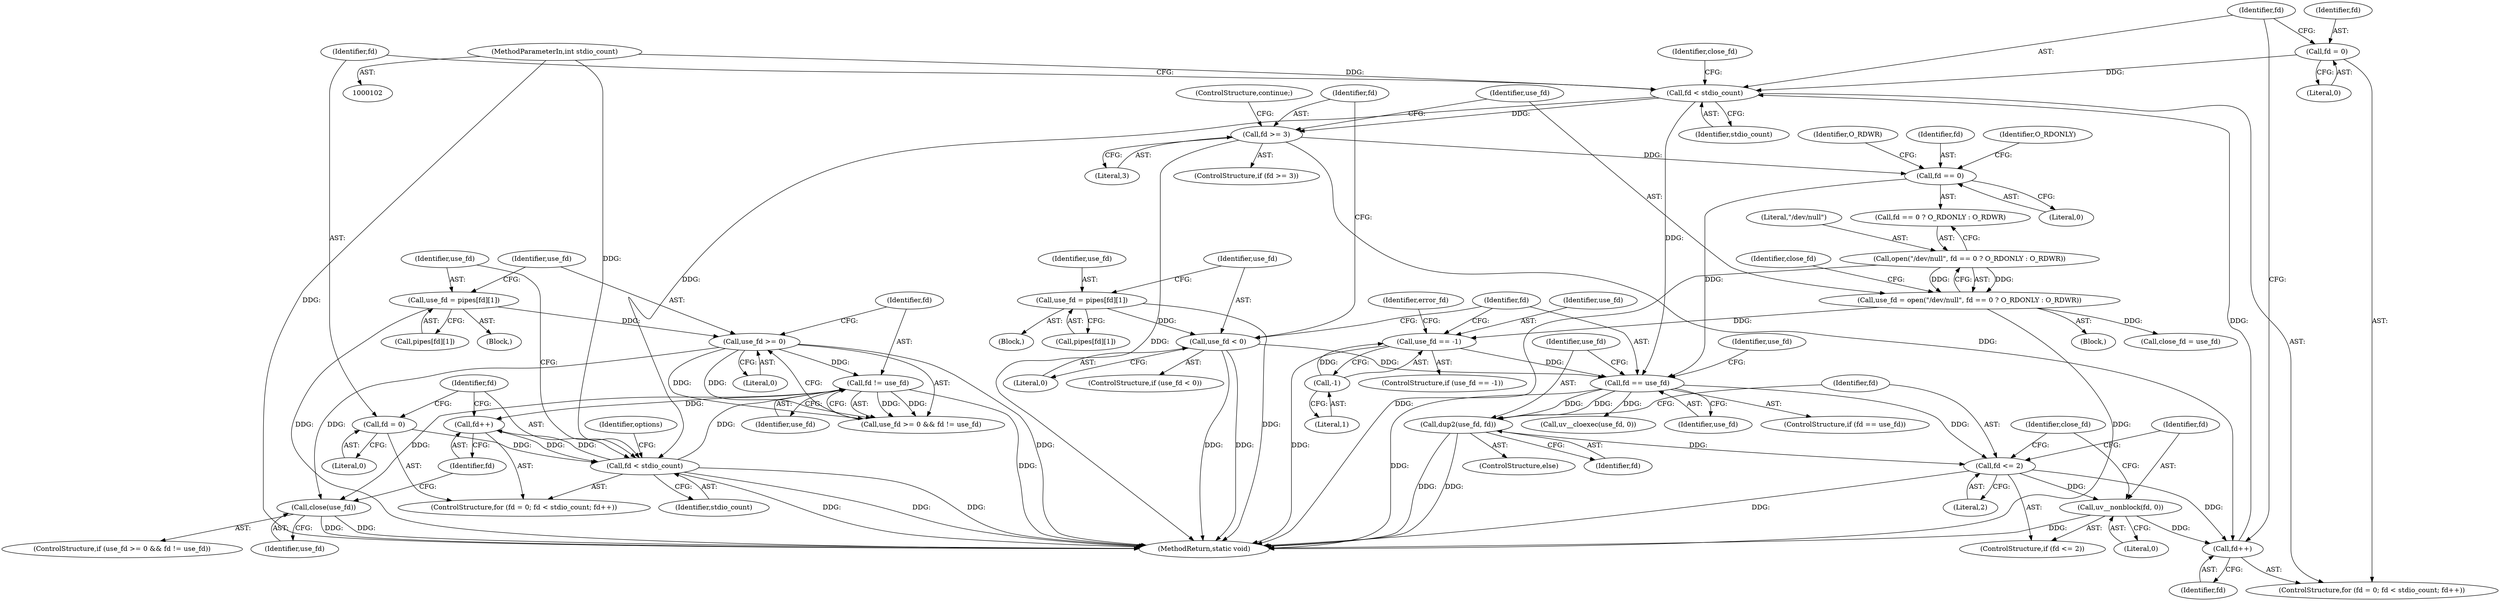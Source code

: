 digraph "0_libuv_66ab38918c911bcff025562cf06237d7fedaba0c@API" {
"1000231" [label="(Call,close(use_fd))"];
"1000225" [label="(Call,use_fd >= 0)"];
"1000216" [label="(Call,use_fd = pipes[fd][1])"];
"1000228" [label="(Call,fd != use_fd)"];
"1000210" [label="(Call,fd < stdio_count)"];
"1000213" [label="(Call,fd++)"];
"1000207" [label="(Call,fd = 0)"];
"1000122" [label="(Call,fd < stdio_count)"];
"1000125" [label="(Call,fd++)"];
"1000193" [label="(Call,fd <= 2)"];
"1000189" [label="(Call,dup2(use_fd, fd))"];
"1000182" [label="(Call,fd == use_fd)"];
"1000159" [label="(Call,fd == 0)"];
"1000148" [label="(Call,fd >= 3)"];
"1000168" [label="(Call,use_fd == -1)"];
"1000154" [label="(Call,use_fd = open(\"/dev/null\", fd == 0 ? O_RDONLY : O_RDWR))"];
"1000156" [label="(Call,open(\"/dev/null\", fd == 0 ? O_RDONLY : O_RDWR))"];
"1000170" [label="(Call,-1)"];
"1000143" [label="(Call,use_fd < 0)"];
"1000135" [label="(Call,use_fd = pipes[fd][1])"];
"1000196" [label="(Call,uv__nonblock(fd, 0))"];
"1000119" [label="(Call,fd = 0)"];
"1000104" [label="(MethodParameterIn,int stdio_count)"];
"1000129" [label="(Identifier,close_fd)"];
"1000118" [label="(ControlStructure,for (fd = 0; fd < stdio_count; fd++))"];
"1000198" [label="(Literal,0)"];
"1000182" [label="(Call,fd == use_fd)"];
"1000186" [label="(Identifier,use_fd)"];
"1000209" [label="(Literal,0)"];
"1000168" [label="(Call,use_fd == -1)"];
"1000119" [label="(Call,fd = 0)"];
"1000190" [label="(Identifier,use_fd)"];
"1000154" [label="(Call,use_fd = open(\"/dev/null\", fd == 0 ? O_RDONLY : O_RDWR))"];
"1000195" [label="(Literal,2)"];
"1000170" [label="(Call,-1)"];
"1000135" [label="(Call,use_fd = pipes[fd][1])"];
"1000164" [label="(Call,close_fd = use_fd)"];
"1000120" [label="(Identifier,fd)"];
"1000216" [label="(Call,use_fd = pipes[fd][1])"];
"1000231" [label="(Call,close(use_fd))"];
"1000212" [label="(Identifier,stdio_count)"];
"1000142" [label="(ControlStructure,if (use_fd < 0))"];
"1000171" [label="(Literal,1)"];
"1000123" [label="(Identifier,fd)"];
"1000214" [label="(Identifier,fd)"];
"1000230" [label="(Identifier,use_fd)"];
"1000160" [label="(Identifier,fd)"];
"1000148" [label="(Call,fd >= 3)"];
"1000143" [label="(Call,use_fd < 0)"];
"1000169" [label="(Identifier,use_fd)"];
"1000206" [label="(ControlStructure,for (fd = 0; fd < stdio_count; fd++))"];
"1000104" [label="(MethodParameterIn,int stdio_count)"];
"1000136" [label="(Identifier,use_fd)"];
"1000126" [label="(Identifier,fd)"];
"1000150" [label="(Literal,3)"];
"1000189" [label="(Call,dup2(use_fd, fd))"];
"1000161" [label="(Literal,0)"];
"1000229" [label="(Identifier,fd)"];
"1000167" [label="(ControlStructure,if (use_fd == -1))"];
"1000196" [label="(Call,uv__nonblock(fd, 0))"];
"1000201" [label="(Identifier,close_fd)"];
"1000211" [label="(Identifier,fd)"];
"1000183" [label="(Identifier,fd)"];
"1000213" [label="(Call,fd++)"];
"1000225" [label="(Call,use_fd >= 0)"];
"1000218" [label="(Call,pipes[fd][1])"];
"1000208" [label="(Identifier,fd)"];
"1000227" [label="(Literal,0)"];
"1000210" [label="(Call,fd < stdio_count)"];
"1000158" [label="(Call,fd == 0 ? O_RDONLY : O_RDWR)"];
"1000226" [label="(Identifier,use_fd)"];
"1000145" [label="(Literal,0)"];
"1000162" [label="(Identifier,O_RDONLY)"];
"1000127" [label="(Block,)"];
"1000151" [label="(ControlStructure,continue;)"];
"1000185" [label="(Call,uv__cloexec(use_fd, 0))"];
"1000333" [label="(MethodReturn,static void)"];
"1000224" [label="(Call,use_fd >= 0 && fd != use_fd)"];
"1000188" [label="(ControlStructure,else)"];
"1000228" [label="(Call,fd != use_fd)"];
"1000121" [label="(Literal,0)"];
"1000137" [label="(Call,pipes[fd][1])"];
"1000184" [label="(Identifier,use_fd)"];
"1000223" [label="(ControlStructure,if (use_fd >= 0 && fd != use_fd))"];
"1000125" [label="(Call,fd++)"];
"1000207" [label="(Call,fd = 0)"];
"1000157" [label="(Literal,\"/dev/null\")"];
"1000191" [label="(Identifier,fd)"];
"1000181" [label="(ControlStructure,if (fd == use_fd))"];
"1000155" [label="(Identifier,use_fd)"];
"1000163" [label="(Identifier,O_RDWR)"];
"1000217" [label="(Identifier,use_fd)"];
"1000149" [label="(Identifier,fd)"];
"1000197" [label="(Identifier,fd)"];
"1000194" [label="(Identifier,fd)"];
"1000153" [label="(Block,)"];
"1000124" [label="(Identifier,stdio_count)"];
"1000193" [label="(Call,fd <= 2)"];
"1000174" [label="(Identifier,error_fd)"];
"1000156" [label="(Call,open(\"/dev/null\", fd == 0 ? O_RDONLY : O_RDWR))"];
"1000122" [label="(Call,fd < stdio_count)"];
"1000159" [label="(Call,fd == 0)"];
"1000192" [label="(ControlStructure,if (fd <= 2))"];
"1000232" [label="(Identifier,use_fd)"];
"1000237" [label="(Identifier,options)"];
"1000144" [label="(Identifier,use_fd)"];
"1000165" [label="(Identifier,close_fd)"];
"1000215" [label="(Block,)"];
"1000147" [label="(ControlStructure,if (fd >= 3))"];
"1000231" -> "1000223"  [label="AST: "];
"1000231" -> "1000232"  [label="CFG: "];
"1000232" -> "1000231"  [label="AST: "];
"1000214" -> "1000231"  [label="CFG: "];
"1000231" -> "1000333"  [label="DDG: "];
"1000231" -> "1000333"  [label="DDG: "];
"1000225" -> "1000231"  [label="DDG: "];
"1000228" -> "1000231"  [label="DDG: "];
"1000225" -> "1000224"  [label="AST: "];
"1000225" -> "1000227"  [label="CFG: "];
"1000226" -> "1000225"  [label="AST: "];
"1000227" -> "1000225"  [label="AST: "];
"1000229" -> "1000225"  [label="CFG: "];
"1000224" -> "1000225"  [label="CFG: "];
"1000225" -> "1000333"  [label="DDG: "];
"1000225" -> "1000224"  [label="DDG: "];
"1000225" -> "1000224"  [label="DDG: "];
"1000216" -> "1000225"  [label="DDG: "];
"1000225" -> "1000228"  [label="DDG: "];
"1000216" -> "1000215"  [label="AST: "];
"1000216" -> "1000218"  [label="CFG: "];
"1000217" -> "1000216"  [label="AST: "];
"1000218" -> "1000216"  [label="AST: "];
"1000226" -> "1000216"  [label="CFG: "];
"1000216" -> "1000333"  [label="DDG: "];
"1000228" -> "1000224"  [label="AST: "];
"1000228" -> "1000230"  [label="CFG: "];
"1000229" -> "1000228"  [label="AST: "];
"1000230" -> "1000228"  [label="AST: "];
"1000224" -> "1000228"  [label="CFG: "];
"1000228" -> "1000333"  [label="DDG: "];
"1000228" -> "1000213"  [label="DDG: "];
"1000228" -> "1000224"  [label="DDG: "];
"1000228" -> "1000224"  [label="DDG: "];
"1000210" -> "1000228"  [label="DDG: "];
"1000210" -> "1000206"  [label="AST: "];
"1000210" -> "1000212"  [label="CFG: "];
"1000211" -> "1000210"  [label="AST: "];
"1000212" -> "1000210"  [label="AST: "];
"1000217" -> "1000210"  [label="CFG: "];
"1000237" -> "1000210"  [label="CFG: "];
"1000210" -> "1000333"  [label="DDG: "];
"1000210" -> "1000333"  [label="DDG: "];
"1000210" -> "1000333"  [label="DDG: "];
"1000213" -> "1000210"  [label="DDG: "];
"1000207" -> "1000210"  [label="DDG: "];
"1000122" -> "1000210"  [label="DDG: "];
"1000104" -> "1000210"  [label="DDG: "];
"1000210" -> "1000213"  [label="DDG: "];
"1000213" -> "1000206"  [label="AST: "];
"1000213" -> "1000214"  [label="CFG: "];
"1000214" -> "1000213"  [label="AST: "];
"1000211" -> "1000213"  [label="CFG: "];
"1000207" -> "1000206"  [label="AST: "];
"1000207" -> "1000209"  [label="CFG: "];
"1000208" -> "1000207"  [label="AST: "];
"1000209" -> "1000207"  [label="AST: "];
"1000211" -> "1000207"  [label="CFG: "];
"1000122" -> "1000118"  [label="AST: "];
"1000122" -> "1000124"  [label="CFG: "];
"1000123" -> "1000122"  [label="AST: "];
"1000124" -> "1000122"  [label="AST: "];
"1000129" -> "1000122"  [label="CFG: "];
"1000208" -> "1000122"  [label="CFG: "];
"1000125" -> "1000122"  [label="DDG: "];
"1000119" -> "1000122"  [label="DDG: "];
"1000104" -> "1000122"  [label="DDG: "];
"1000122" -> "1000148"  [label="DDG: "];
"1000122" -> "1000182"  [label="DDG: "];
"1000125" -> "1000118"  [label="AST: "];
"1000125" -> "1000126"  [label="CFG: "];
"1000126" -> "1000125"  [label="AST: "];
"1000123" -> "1000125"  [label="CFG: "];
"1000193" -> "1000125"  [label="DDG: "];
"1000148" -> "1000125"  [label="DDG: "];
"1000196" -> "1000125"  [label="DDG: "];
"1000193" -> "1000192"  [label="AST: "];
"1000193" -> "1000195"  [label="CFG: "];
"1000194" -> "1000193"  [label="AST: "];
"1000195" -> "1000193"  [label="AST: "];
"1000197" -> "1000193"  [label="CFG: "];
"1000201" -> "1000193"  [label="CFG: "];
"1000193" -> "1000333"  [label="DDG: "];
"1000189" -> "1000193"  [label="DDG: "];
"1000182" -> "1000193"  [label="DDG: "];
"1000193" -> "1000196"  [label="DDG: "];
"1000189" -> "1000188"  [label="AST: "];
"1000189" -> "1000191"  [label="CFG: "];
"1000190" -> "1000189"  [label="AST: "];
"1000191" -> "1000189"  [label="AST: "];
"1000194" -> "1000189"  [label="CFG: "];
"1000189" -> "1000333"  [label="DDG: "];
"1000189" -> "1000333"  [label="DDG: "];
"1000182" -> "1000189"  [label="DDG: "];
"1000182" -> "1000189"  [label="DDG: "];
"1000182" -> "1000181"  [label="AST: "];
"1000182" -> "1000184"  [label="CFG: "];
"1000183" -> "1000182"  [label="AST: "];
"1000184" -> "1000182"  [label="AST: "];
"1000186" -> "1000182"  [label="CFG: "];
"1000190" -> "1000182"  [label="CFG: "];
"1000182" -> "1000333"  [label="DDG: "];
"1000159" -> "1000182"  [label="DDG: "];
"1000168" -> "1000182"  [label="DDG: "];
"1000143" -> "1000182"  [label="DDG: "];
"1000182" -> "1000185"  [label="DDG: "];
"1000159" -> "1000158"  [label="AST: "];
"1000159" -> "1000161"  [label="CFG: "];
"1000160" -> "1000159"  [label="AST: "];
"1000161" -> "1000159"  [label="AST: "];
"1000162" -> "1000159"  [label="CFG: "];
"1000163" -> "1000159"  [label="CFG: "];
"1000148" -> "1000159"  [label="DDG: "];
"1000148" -> "1000147"  [label="AST: "];
"1000148" -> "1000150"  [label="CFG: "];
"1000149" -> "1000148"  [label="AST: "];
"1000150" -> "1000148"  [label="AST: "];
"1000151" -> "1000148"  [label="CFG: "];
"1000155" -> "1000148"  [label="CFG: "];
"1000148" -> "1000333"  [label="DDG: "];
"1000168" -> "1000167"  [label="AST: "];
"1000168" -> "1000170"  [label="CFG: "];
"1000169" -> "1000168"  [label="AST: "];
"1000170" -> "1000168"  [label="AST: "];
"1000174" -> "1000168"  [label="CFG: "];
"1000183" -> "1000168"  [label="CFG: "];
"1000168" -> "1000333"  [label="DDG: "];
"1000154" -> "1000168"  [label="DDG: "];
"1000170" -> "1000168"  [label="DDG: "];
"1000154" -> "1000153"  [label="AST: "];
"1000154" -> "1000156"  [label="CFG: "];
"1000155" -> "1000154"  [label="AST: "];
"1000156" -> "1000154"  [label="AST: "];
"1000165" -> "1000154"  [label="CFG: "];
"1000154" -> "1000333"  [label="DDG: "];
"1000156" -> "1000154"  [label="DDG: "];
"1000156" -> "1000154"  [label="DDG: "];
"1000154" -> "1000164"  [label="DDG: "];
"1000156" -> "1000158"  [label="CFG: "];
"1000157" -> "1000156"  [label="AST: "];
"1000158" -> "1000156"  [label="AST: "];
"1000156" -> "1000333"  [label="DDG: "];
"1000170" -> "1000171"  [label="CFG: "];
"1000171" -> "1000170"  [label="AST: "];
"1000143" -> "1000142"  [label="AST: "];
"1000143" -> "1000145"  [label="CFG: "];
"1000144" -> "1000143"  [label="AST: "];
"1000145" -> "1000143"  [label="AST: "];
"1000149" -> "1000143"  [label="CFG: "];
"1000183" -> "1000143"  [label="CFG: "];
"1000143" -> "1000333"  [label="DDG: "];
"1000143" -> "1000333"  [label="DDG: "];
"1000135" -> "1000143"  [label="DDG: "];
"1000135" -> "1000127"  [label="AST: "];
"1000135" -> "1000137"  [label="CFG: "];
"1000136" -> "1000135"  [label="AST: "];
"1000137" -> "1000135"  [label="AST: "];
"1000144" -> "1000135"  [label="CFG: "];
"1000135" -> "1000333"  [label="DDG: "];
"1000196" -> "1000192"  [label="AST: "];
"1000196" -> "1000198"  [label="CFG: "];
"1000197" -> "1000196"  [label="AST: "];
"1000198" -> "1000196"  [label="AST: "];
"1000201" -> "1000196"  [label="CFG: "];
"1000196" -> "1000333"  [label="DDG: "];
"1000119" -> "1000118"  [label="AST: "];
"1000119" -> "1000121"  [label="CFG: "];
"1000120" -> "1000119"  [label="AST: "];
"1000121" -> "1000119"  [label="AST: "];
"1000123" -> "1000119"  [label="CFG: "];
"1000104" -> "1000102"  [label="AST: "];
"1000104" -> "1000333"  [label="DDG: "];
}

